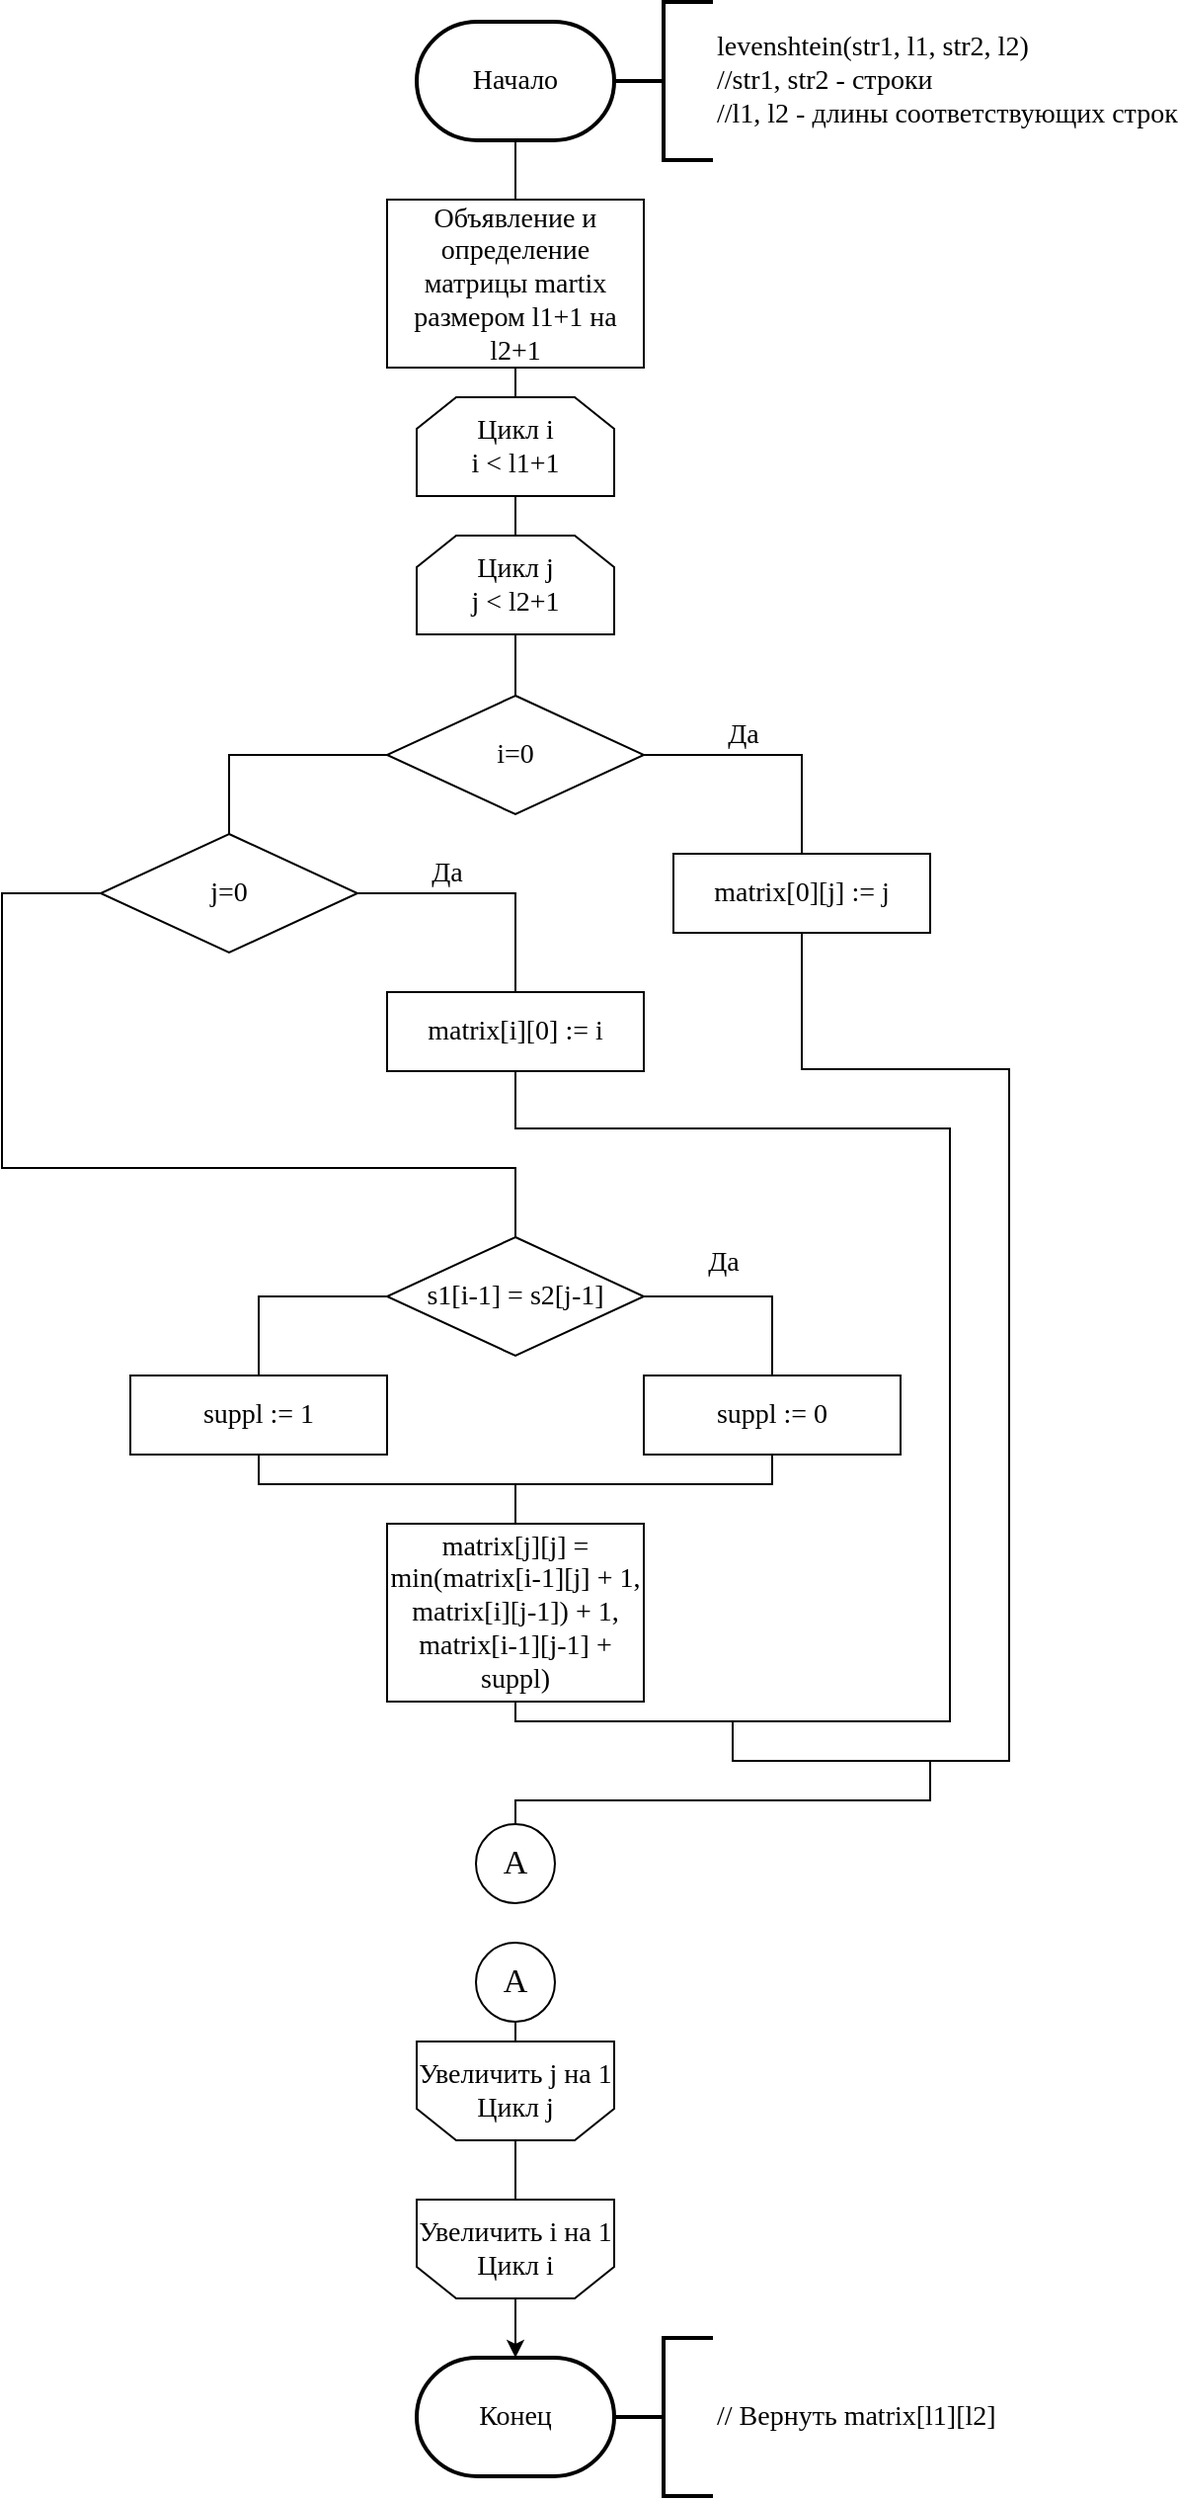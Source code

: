<mxfile version="20.3.6" type="device"><diagram id="hORhIK90WODnoXa3Eu_s" name="Page-1"><mxGraphModel dx="1230" dy="783" grid="1" gridSize="10" guides="1" tooltips="1" connect="1" arrows="1" fold="1" page="1" pageScale="1" pageWidth="850" pageHeight="1100" math="0" shadow="0"><root><mxCell id="0"/><mxCell id="1" parent="0"/><mxCell id="oI7pWywHuClskdralL1R-58" style="edgeStyle=orthogonalEdgeStyle;rounded=0;orthogonalLoop=1;jettySize=auto;html=1;exitX=0.5;exitY=1;exitDx=0;exitDy=0;exitPerimeter=0;entryX=0.5;entryY=0;entryDx=0;entryDy=0;endArrow=none;endFill=0;fontFamily=Times New Roman;fontSize=14;" parent="1" source="oI7pWywHuClskdralL1R-4" target="oI7pWywHuClskdralL1R-5" edge="1"><mxGeometry relative="1" as="geometry"/></mxCell><mxCell id="oI7pWywHuClskdralL1R-4" value="Начало" style="strokeWidth=2;html=1;shape=mxgraph.flowchart.terminator;whiteSpace=wrap;fontFamily=Times New Roman;fontSize=14;" parent="1" vertex="1"><mxGeometry x="380" y="28" width="100" height="60" as="geometry"/></mxCell><mxCell id="oI7pWywHuClskdralL1R-32" style="edgeStyle=orthogonalEdgeStyle;rounded=0;orthogonalLoop=1;jettySize=auto;html=1;entryX=0.5;entryY=0;entryDx=0;entryDy=0;endArrow=none;endFill=0;fontFamily=Times New Roman;fontSize=14;" parent="1" source="oI7pWywHuClskdralL1R-5" target="oI7pWywHuClskdralL1R-62" edge="1"><mxGeometry relative="1" as="geometry"><mxPoint x="430" y="228" as="targetPoint"/></mxGeometry></mxCell><mxCell id="oI7pWywHuClskdralL1R-5" value="Объявление и определение&lt;br style=&quot;font-size: 14px;&quot;&gt;матрицы martix размером l1+1 на l2+1" style="rounded=0;whiteSpace=wrap;html=1;fontFamily=Times New Roman;fontSize=14;" parent="1" vertex="1"><mxGeometry x="365" y="118" width="130" height="85" as="geometry"/></mxCell><mxCell id="oI7pWywHuClskdralL1R-6" value="levenshtein(str1, l1, str2, l2)&lt;br style=&quot;font-size: 14px;&quot;&gt;//str1, str2 - строки&lt;br style=&quot;font-size: 14px;&quot;&gt;//l1, l2 - длины соответствующих строк" style="strokeWidth=2;html=1;shape=mxgraph.flowchart.annotation_2;align=left;labelPosition=right;pointerEvents=1;fontFamily=Times New Roman;fontSize=14;" parent="1" vertex="1"><mxGeometry x="480" y="18" width="50" height="80" as="geometry"/></mxCell><mxCell id="oI7pWywHuClskdralL1R-39" style="edgeStyle=orthogonalEdgeStyle;rounded=0;orthogonalLoop=1;jettySize=auto;html=1;exitX=1;exitY=0.5;exitDx=0;exitDy=0;entryX=0.5;entryY=0;entryDx=0;entryDy=0;endArrow=none;endFill=0;fontFamily=Times New Roman;fontSize=14;" parent="1" source="oI7pWywHuClskdralL1R-15" target="oI7pWywHuClskdralL1R-17" edge="1"><mxGeometry relative="1" as="geometry"/></mxCell><mxCell id="oI7pWywHuClskdralL1R-44" style="edgeStyle=orthogonalEdgeStyle;rounded=0;orthogonalLoop=1;jettySize=auto;html=1;exitX=0;exitY=0.5;exitDx=0;exitDy=0;entryX=0.5;entryY=0;entryDx=0;entryDy=0;endArrow=none;endFill=0;fontFamily=Times New Roman;fontSize=14;" parent="1" source="oI7pWywHuClskdralL1R-15" target="oI7pWywHuClskdralL1R-43" edge="1"><mxGeometry relative="1" as="geometry"/></mxCell><mxCell id="oI7pWywHuClskdralL1R-15" value="i=0" style="rhombus;whiteSpace=wrap;html=1;fontFamily=Times New Roman;fontSize=14;" parent="1" vertex="1"><mxGeometry x="365" y="369" width="130" height="60" as="geometry"/></mxCell><mxCell id="oI7pWywHuClskdralL1R-84" style="edgeStyle=orthogonalEdgeStyle;rounded=0;orthogonalLoop=1;jettySize=auto;html=1;exitX=0.5;exitY=1;exitDx=0;exitDy=0;endArrow=none;endFill=0;fontFamily=Times New Roman;fontSize=14;" parent="1" source="oI7pWywHuClskdralL1R-17" edge="1"><mxGeometry relative="1" as="geometry"><mxPoint x="430" y="950" as="targetPoint"/><Array as="points"><mxPoint x="575" y="558"/><mxPoint x="680" y="558"/><mxPoint x="680" y="908"/><mxPoint x="640" y="908"/><mxPoint x="640" y="928"/><mxPoint x="430" y="928"/></Array></mxGeometry></mxCell><mxCell id="oI7pWywHuClskdralL1R-17" value="matrix[0][j] := j" style="rounded=0;whiteSpace=wrap;html=1;fontFamily=Times New Roman;fontSize=14;" parent="1" vertex="1"><mxGeometry x="510" y="449" width="130" height="40" as="geometry"/></mxCell><mxCell id="oI7pWywHuClskdralL1R-46" style="edgeStyle=orthogonalEdgeStyle;rounded=0;orthogonalLoop=1;jettySize=auto;html=1;exitX=1;exitY=0.5;exitDx=0;exitDy=0;entryX=0.5;entryY=0;entryDx=0;entryDy=0;endArrow=none;endFill=0;fontFamily=Times New Roman;fontSize=14;" parent="1" source="oI7pWywHuClskdralL1R-43" target="oI7pWywHuClskdralL1R-45" edge="1"><mxGeometry relative="1" as="geometry"/></mxCell><mxCell id="oI7pWywHuClskdralL1R-59" style="edgeStyle=orthogonalEdgeStyle;rounded=0;orthogonalLoop=1;jettySize=auto;html=1;exitX=0;exitY=0.5;exitDx=0;exitDy=0;entryX=0.5;entryY=0;entryDx=0;entryDy=0;endArrow=none;endFill=0;fontFamily=Times New Roman;fontSize=14;" parent="1" source="oI7pWywHuClskdralL1R-43" target="oI7pWywHuClskdralL1R-51" edge="1"><mxGeometry relative="1" as="geometry"><Array as="points"><mxPoint x="170" y="469"/><mxPoint x="170" y="608"/><mxPoint x="430" y="608"/></Array></mxGeometry></mxCell><mxCell id="oI7pWywHuClskdralL1R-43" value="j=0" style="rhombus;whiteSpace=wrap;html=1;fontFamily=Times New Roman;fontSize=14;" parent="1" vertex="1"><mxGeometry x="220" y="439" width="130" height="60" as="geometry"/></mxCell><mxCell id="oI7pWywHuClskdralL1R-83" style="edgeStyle=orthogonalEdgeStyle;rounded=0;orthogonalLoop=1;jettySize=auto;html=1;exitX=0.5;exitY=1;exitDx=0;exitDy=0;endArrow=none;endFill=0;fontFamily=Times New Roman;fontSize=14;" parent="1" source="oI7pWywHuClskdralL1R-45" edge="1"><mxGeometry relative="1" as="geometry"><mxPoint x="540" y="888" as="targetPoint"/><Array as="points"><mxPoint x="430" y="588"/><mxPoint x="650" y="588"/><mxPoint x="650" y="888"/></Array></mxGeometry></mxCell><mxCell id="oI7pWywHuClskdralL1R-45" value="matrix[i][0] := i" style="rounded=0;whiteSpace=wrap;html=1;fontFamily=Times New Roman;fontSize=14;" parent="1" vertex="1"><mxGeometry x="365" y="519" width="130" height="40" as="geometry"/></mxCell><mxCell id="oI7pWywHuClskdralL1R-81" style="edgeStyle=orthogonalEdgeStyle;rounded=0;orthogonalLoop=1;jettySize=auto;html=1;exitX=0.5;exitY=1;exitDx=0;exitDy=0;endArrow=none;endFill=0;fontFamily=Times New Roman;fontSize=14;" parent="1" source="oI7pWywHuClskdralL1R-48" edge="1"><mxGeometry relative="1" as="geometry"><mxPoint x="640" y="928" as="targetPoint"/><Array as="points"><mxPoint x="430" y="888"/><mxPoint x="540" y="888"/><mxPoint x="540" y="908"/><mxPoint x="640" y="908"/></Array></mxGeometry></mxCell><mxCell id="oI7pWywHuClskdralL1R-48" value="matrix[j][j] = min(matrix[i-1][j] + 1, matrix[i][j-1]) + 1,&lt;br style=&quot;font-size: 14px;&quot;&gt;matrix[i-1][j-1] + suppl)" style="rounded=0;whiteSpace=wrap;html=1;fontFamily=Times New Roman;fontSize=14;" parent="1" vertex="1"><mxGeometry x="365" y="788" width="130" height="90" as="geometry"/></mxCell><mxCell id="oI7pWywHuClskdralL1R-54" style="edgeStyle=orthogonalEdgeStyle;rounded=0;orthogonalLoop=1;jettySize=auto;html=1;exitX=1;exitY=0.5;exitDx=0;exitDy=0;entryX=0.5;entryY=0;entryDx=0;entryDy=0;endArrow=none;endFill=0;fontFamily=Times New Roman;fontSize=14;" parent="1" source="oI7pWywHuClskdralL1R-51" target="oI7pWywHuClskdralL1R-52" edge="1"><mxGeometry relative="1" as="geometry"/></mxCell><mxCell id="oI7pWywHuClskdralL1R-55" style="edgeStyle=orthogonalEdgeStyle;rounded=0;orthogonalLoop=1;jettySize=auto;html=1;exitX=0;exitY=0.5;exitDx=0;exitDy=0;entryX=0.5;entryY=0;entryDx=0;entryDy=0;endArrow=none;endFill=0;fontFamily=Times New Roman;fontSize=14;" parent="1" source="oI7pWywHuClskdralL1R-51" target="oI7pWywHuClskdralL1R-53" edge="1"><mxGeometry relative="1" as="geometry"/></mxCell><mxCell id="oI7pWywHuClskdralL1R-51" value="s1[i-1] = s2[j-1]" style="rhombus;whiteSpace=wrap;html=1;fontFamily=Times New Roman;fontSize=14;" parent="1" vertex="1"><mxGeometry x="365" y="643" width="130" height="60" as="geometry"/></mxCell><mxCell id="oI7pWywHuClskdralL1R-57" style="edgeStyle=orthogonalEdgeStyle;rounded=0;orthogonalLoop=1;jettySize=auto;html=1;exitX=0.5;exitY=1;exitDx=0;exitDy=0;endArrow=none;endFill=0;fontFamily=Times New Roman;fontSize=14;" parent="1" source="oI7pWywHuClskdralL1R-52" edge="1"><mxGeometry relative="1" as="geometry"><mxPoint x="430" y="788" as="targetPoint"/><Array as="points"><mxPoint x="560" y="768"/><mxPoint x="430" y="768"/></Array></mxGeometry></mxCell><mxCell id="oI7pWywHuClskdralL1R-52" value="suppl := 0" style="rounded=0;whiteSpace=wrap;html=1;fontFamily=Times New Roman;fontSize=14;" parent="1" vertex="1"><mxGeometry x="495" y="713" width="130" height="40" as="geometry"/></mxCell><mxCell id="oI7pWywHuClskdralL1R-56" style="edgeStyle=orthogonalEdgeStyle;rounded=0;orthogonalLoop=1;jettySize=auto;html=1;exitX=0.5;exitY=1;exitDx=0;exitDy=0;endArrow=none;endFill=0;fontFamily=Times New Roman;fontSize=14;" parent="1" source="oI7pWywHuClskdralL1R-53" target="oI7pWywHuClskdralL1R-48" edge="1"><mxGeometry relative="1" as="geometry"><Array as="points"><mxPoint x="300" y="768"/><mxPoint x="430" y="768"/></Array></mxGeometry></mxCell><mxCell id="oI7pWywHuClskdralL1R-53" value="suppl := 1" style="rounded=0;whiteSpace=wrap;html=1;fontFamily=Times New Roman;fontSize=14;" parent="1" vertex="1"><mxGeometry x="235" y="713" width="130" height="40" as="geometry"/></mxCell><mxCell id="oI7pWywHuClskdralL1R-67" style="edgeStyle=orthogonalEdgeStyle;rounded=0;orthogonalLoop=1;jettySize=auto;html=1;entryX=0.5;entryY=0;entryDx=0;entryDy=0;endArrow=none;endFill=0;fontFamily=Times New Roman;fontSize=14;" parent="1" source="oI7pWywHuClskdralL1R-62" target="oI7pWywHuClskdralL1R-65" edge="1"><mxGeometry relative="1" as="geometry"/></mxCell><mxCell id="oI7pWywHuClskdralL1R-62" value="Цикл i&lt;br style=&quot;font-size: 14px;&quot;&gt;i &amp;lt; l1+1" style="shape=loopLimit;whiteSpace=wrap;html=1;fontFamily=Times New Roman;fontSize=14;" parent="1" vertex="1"><mxGeometry x="380" y="218" width="100" height="50" as="geometry"/></mxCell><mxCell id="oI7pWywHuClskdralL1R-75" style="edgeStyle=orthogonalEdgeStyle;rounded=0;orthogonalLoop=1;jettySize=auto;html=1;exitX=0.5;exitY=0;exitDx=0;exitDy=0;entryX=0.5;entryY=0;entryDx=0;entryDy=0;entryPerimeter=0;endArrow=classic;endFill=1;fontFamily=Times New Roman;fontSize=14;" parent="1" source="oI7pWywHuClskdralL1R-64" target="oI7pWywHuClskdralL1R-73" edge="1"><mxGeometry relative="1" as="geometry"/></mxCell><mxCell id="oI7pWywHuClskdralL1R-64" value="Увеличить i на 1&lt;br style=&quot;font-size: 14px;&quot;&gt;Цикл i" style="shape=loopLimit;whiteSpace=wrap;html=1;direction=west;fontFamily=Times New Roman;fontSize=14;" parent="1" vertex="1"><mxGeometry x="380" y="1130" width="100" height="50" as="geometry"/></mxCell><mxCell id="oI7pWywHuClskdralL1R-68" style="edgeStyle=orthogonalEdgeStyle;rounded=0;orthogonalLoop=1;jettySize=auto;html=1;exitX=0.5;exitY=1;exitDx=0;exitDy=0;entryX=0.5;entryY=0;entryDx=0;entryDy=0;endArrow=none;endFill=0;fontFamily=Times New Roman;fontSize=14;" parent="1" source="oI7pWywHuClskdralL1R-65" target="oI7pWywHuClskdralL1R-15" edge="1"><mxGeometry relative="1" as="geometry"/></mxCell><mxCell id="oI7pWywHuClskdralL1R-65" value="Цикл j&lt;br style=&quot;font-size: 14px;&quot;&gt;j &amp;lt; l2+1" style="shape=loopLimit;whiteSpace=wrap;html=1;fontFamily=Times New Roman;fontSize=14;" parent="1" vertex="1"><mxGeometry x="380" y="288" width="100" height="50" as="geometry"/></mxCell><mxCell id="oI7pWywHuClskdralL1R-71" style="edgeStyle=orthogonalEdgeStyle;rounded=0;orthogonalLoop=1;jettySize=auto;html=1;exitX=0.5;exitY=0;exitDx=0;exitDy=0;entryX=0.5;entryY=1;entryDx=0;entryDy=0;endArrow=none;endFill=0;fontFamily=Times New Roman;fontSize=14;" parent="1" source="oI7pWywHuClskdralL1R-66" target="oI7pWywHuClskdralL1R-64" edge="1"><mxGeometry relative="1" as="geometry"/></mxCell><mxCell id="oI7pWywHuClskdralL1R-66" value="Увеличить j на 1&lt;br style=&quot;font-size: 14px;&quot;&gt;Цикл j" style="shape=loopLimit;whiteSpace=wrap;html=1;direction=west;fontFamily=Times New Roman;fontSize=14;" parent="1" vertex="1"><mxGeometry x="380" y="1050" width="100" height="50" as="geometry"/></mxCell><mxCell id="oI7pWywHuClskdralL1R-73" value="Конец" style="strokeWidth=2;html=1;shape=mxgraph.flowchart.terminator;whiteSpace=wrap;fontFamily=Times New Roman;fontSize=14;" parent="1" vertex="1"><mxGeometry x="380" y="1210" width="100" height="60" as="geometry"/></mxCell><mxCell id="oI7pWywHuClskdralL1R-74" value="// Вернуть matrix[l1][l2]" style="strokeWidth=2;html=1;shape=mxgraph.flowchart.annotation_2;align=left;labelPosition=right;pointerEvents=1;fontFamily=Times New Roman;fontSize=14;" parent="1" vertex="1"><mxGeometry x="480" y="1200" width="50" height="80" as="geometry"/></mxCell><mxCell id="oI7pWywHuClskdralL1R-76" value="Да" style="text;html=1;align=center;verticalAlign=middle;resizable=0;points=[];autosize=1;fontFamily=Times New Roman;fontSize=14;" parent="1" vertex="1"><mxGeometry x="530" y="379" width="30" height="20" as="geometry"/></mxCell><mxCell id="oI7pWywHuClskdralL1R-77" value="Да" style="text;html=1;align=center;verticalAlign=middle;resizable=0;points=[];autosize=1;fontFamily=Times New Roman;fontSize=14;" parent="1" vertex="1"><mxGeometry x="380" y="449" width="30" height="20" as="geometry"/></mxCell><mxCell id="oI7pWywHuClskdralL1R-78" value="Да" style="text;html=1;align=center;verticalAlign=middle;resizable=0;points=[];autosize=1;fontFamily=Times New Roman;fontSize=14;" parent="1" vertex="1"><mxGeometry x="520" y="646" width="30" height="20" as="geometry"/></mxCell><mxCell id="7Eko05OA4AmspxE8Dryh-1" value="&lt;font face=&quot;Times New Roman&quot; style=&quot;font-size: 17px;&quot;&gt;A&lt;/font&gt;" style="ellipse;whiteSpace=wrap;html=1;aspect=fixed;" vertex="1" parent="1"><mxGeometry x="410" y="940" width="40" height="40" as="geometry"/></mxCell><mxCell id="7Eko05OA4AmspxE8Dryh-3" style="edgeStyle=orthogonalEdgeStyle;rounded=0;orthogonalLoop=1;jettySize=auto;html=1;exitX=0.5;exitY=1;exitDx=0;exitDy=0;entryX=0.5;entryY=1;entryDx=0;entryDy=0;fontFamily=Times New Roman;fontSize=17;endArrow=none;endFill=0;" edge="1" parent="1" source="7Eko05OA4AmspxE8Dryh-2" target="oI7pWywHuClskdralL1R-66"><mxGeometry relative="1" as="geometry"/></mxCell><mxCell id="7Eko05OA4AmspxE8Dryh-2" value="&lt;font face=&quot;Times New Roman&quot; style=&quot;font-size: 17px;&quot;&gt;A&lt;/font&gt;" style="ellipse;whiteSpace=wrap;html=1;aspect=fixed;" vertex="1" parent="1"><mxGeometry x="410" y="1000" width="40" height="40" as="geometry"/></mxCell></root></mxGraphModel></diagram></mxfile>
